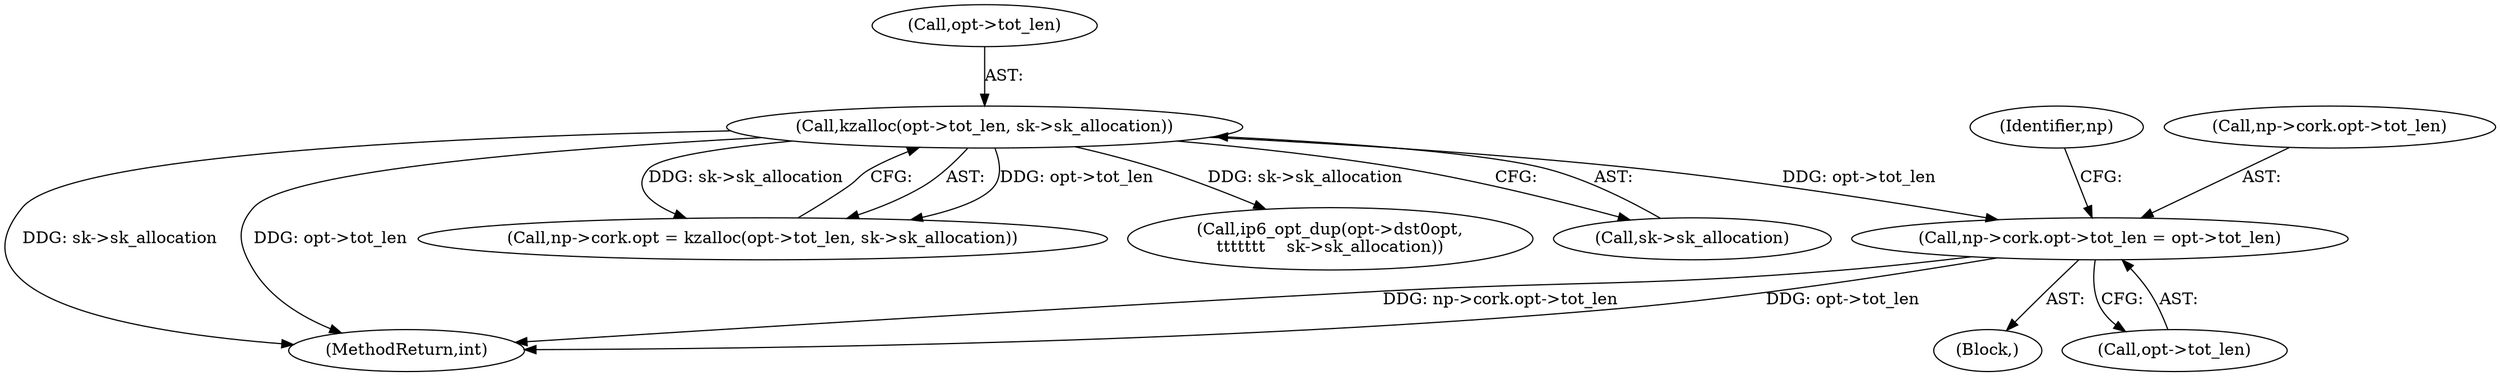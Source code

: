 digraph "0_linux_75a493e60ac4bbe2e977e7129d6d8cbb0dd236be@pointer" {
"1000220" [label="(Call,np->cork.opt->tot_len = opt->tot_len)"];
"1000201" [label="(Call,kzalloc(opt->tot_len, sk->sk_allocation))"];
"1000220" [label="(Call,np->cork.opt->tot_len = opt->tot_len)"];
"1000195" [label="(Call,np->cork.opt = kzalloc(opt->tot_len, sk->sk_allocation))"];
"1000228" [label="(Call,opt->tot_len)"];
"1001327" [label="(MethodReturn,int)"];
"1000261" [label="(Call,ip6_opt_dup(opt->dst0opt,\n\t\t\t\t\t\t\t    sk->sk_allocation))"];
"1000235" [label="(Identifier,np)"];
"1000201" [label="(Call,kzalloc(opt->tot_len, sk->sk_allocation))"];
"1000205" [label="(Call,sk->sk_allocation)"];
"1000184" [label="(Block,)"];
"1000221" [label="(Call,np->cork.opt->tot_len)"];
"1000202" [label="(Call,opt->tot_len)"];
"1000220" -> "1000184"  [label="AST: "];
"1000220" -> "1000228"  [label="CFG: "];
"1000221" -> "1000220"  [label="AST: "];
"1000228" -> "1000220"  [label="AST: "];
"1000235" -> "1000220"  [label="CFG: "];
"1000220" -> "1001327"  [label="DDG: np->cork.opt->tot_len"];
"1000220" -> "1001327"  [label="DDG: opt->tot_len"];
"1000201" -> "1000220"  [label="DDG: opt->tot_len"];
"1000201" -> "1000195"  [label="AST: "];
"1000201" -> "1000205"  [label="CFG: "];
"1000202" -> "1000201"  [label="AST: "];
"1000205" -> "1000201"  [label="AST: "];
"1000195" -> "1000201"  [label="CFG: "];
"1000201" -> "1001327"  [label="DDG: sk->sk_allocation"];
"1000201" -> "1001327"  [label="DDG: opt->tot_len"];
"1000201" -> "1000195"  [label="DDG: opt->tot_len"];
"1000201" -> "1000195"  [label="DDG: sk->sk_allocation"];
"1000201" -> "1000261"  [label="DDG: sk->sk_allocation"];
}
